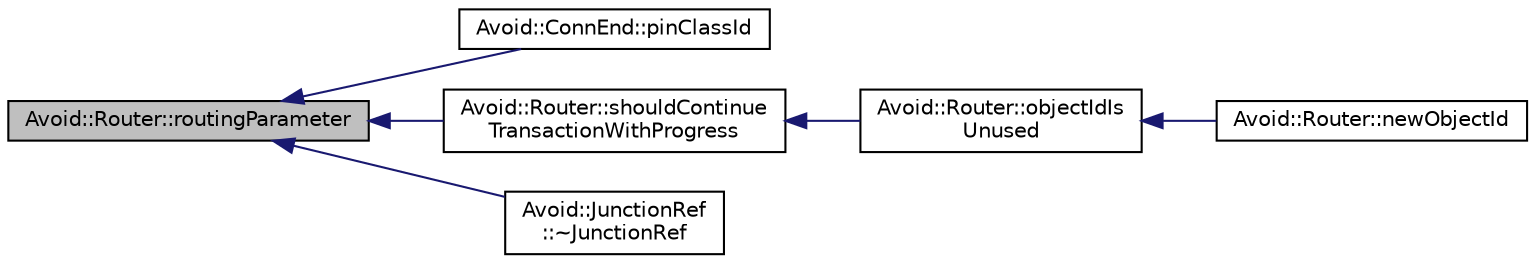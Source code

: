 digraph "Avoid::Router::routingParameter"
{
  edge [fontname="Helvetica",fontsize="10",labelfontname="Helvetica",labelfontsize="10"];
  node [fontname="Helvetica",fontsize="10",shape=record];
  rankdir="LR";
  Node144 [label="Avoid::Router::routingParameter",height=0.2,width=0.4,color="black", fillcolor="grey75", style="filled", fontcolor="black"];
  Node144 -> Node145 [dir="back",color="midnightblue",fontsize="10",style="solid",fontname="Helvetica"];
  Node145 [label="Avoid::ConnEnd::pinClassId",height=0.2,width=0.4,color="black", fillcolor="white", style="filled",URL="$classAvoid_1_1ConnEnd.html#a31f741b5d8a86e0a8c4803475c674e8b",tooltip="Returns the pin class ID for a ConnEnd attached to a shape. "];
  Node144 -> Node146 [dir="back",color="midnightblue",fontsize="10",style="solid",fontname="Helvetica"];
  Node146 [label="Avoid::Router::shouldContinue\lTransactionWithProgress",height=0.2,width=0.4,color="black", fillcolor="white", style="filled",URL="$classAvoid_1_1Router.html#a2ebc288933c13b8b8794e11e915a889f",tooltip="A method called at regular intervals during transaction processing to report progress and ask if the ..."];
  Node146 -> Node147 [dir="back",color="midnightblue",fontsize="10",style="solid",fontname="Helvetica"];
  Node147 [label="Avoid::Router::objectIdIs\lUnused",height=0.2,width=0.4,color="black", fillcolor="white", style="filled",URL="$classAvoid_1_1Router.html#a8f36729c98e13e57d2c56c0d1facf86c",tooltip="Returns whether or not the given ID is already used. "];
  Node147 -> Node148 [dir="back",color="midnightblue",fontsize="10",style="solid",fontname="Helvetica"];
  Node148 [label="Avoid::Router::newObjectId",height=0.2,width=0.4,color="black", fillcolor="white", style="filled",URL="$classAvoid_1_1Router.html#a202c28fcb04f7af2183fe6849b4ce2f3",tooltip="Returns the object ID used for automatically generated objects, such as during hyperedge routing..."];
  Node144 -> Node149 [dir="back",color="midnightblue",fontsize="10",style="solid",fontname="Helvetica"];
  Node149 [label="Avoid::JunctionRef\l::~JunctionRef",height=0.2,width=0.4,color="black", fillcolor="white", style="filled",URL="$classAvoid_1_1JunctionRef.html#a59f907070398e40cd0993f7ee4cc690c",tooltip="Junction reference destructor. "];
}
